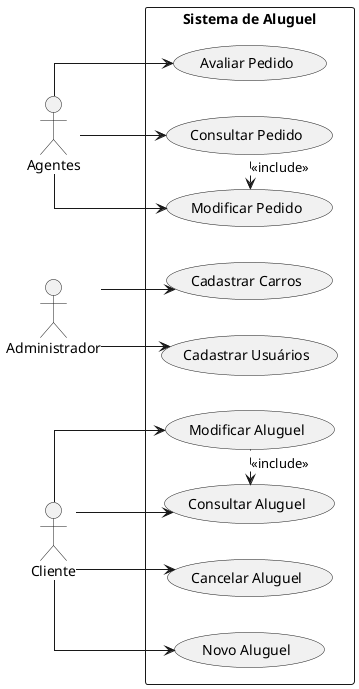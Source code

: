 @startuml
left to right direction
skinparam linetype ortho

actor "Administrador" as admin
actor "Cliente" as cliente
actor "Agentes" as agentes


rectangle "Sistema de Aluguel" {
    usecase "Cadastrar Usuários" as uc0
    usecase "Cadastrar Carros" as uc1
    usecase "Novo Aluguel" as uc2
    usecase "Consultar Aluguel" as uc3
    usecase "Modificar Aluguel" as uc4
    usecase "Cancelar Aluguel" as uc5

    usecase "Consultar Pedido" as uc6
    usecase "Modificar Pedido" as uc7
    usecase "Avaliar Pedido" as uc8

}

admin --> uc0
admin --> uc1

cliente --> uc2
cliente --> uc3
cliente --> uc4
cliente --> uc5
uc4 .left.> uc3 :<<include>>

agentes --> uc6
agentes --> uc7
agentes -> uc8
uc6 .left.> uc7 :<<include>>

@enduml
